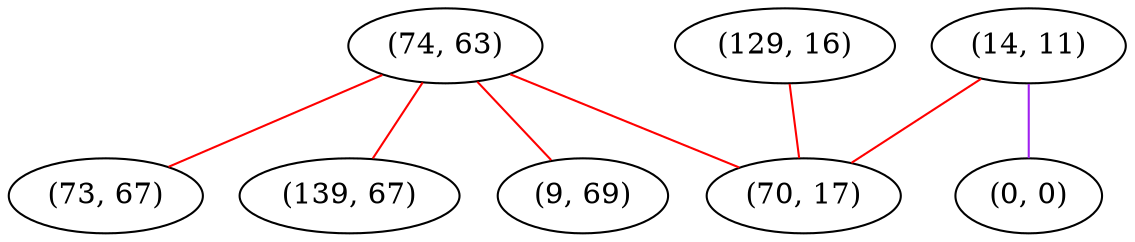 graph "" {
"(74, 63)";
"(14, 11)";
"(0, 0)";
"(129, 16)";
"(73, 67)";
"(139, 67)";
"(9, 69)";
"(70, 17)";
"(74, 63)" -- "(9, 69)"  [color=red, key=0, weight=1];
"(74, 63)" -- "(70, 17)"  [color=red, key=0, weight=1];
"(74, 63)" -- "(73, 67)"  [color=red, key=0, weight=1];
"(74, 63)" -- "(139, 67)"  [color=red, key=0, weight=1];
"(14, 11)" -- "(70, 17)"  [color=red, key=0, weight=1];
"(14, 11)" -- "(0, 0)"  [color=purple, key=0, weight=4];
"(129, 16)" -- "(70, 17)"  [color=red, key=0, weight=1];
}
